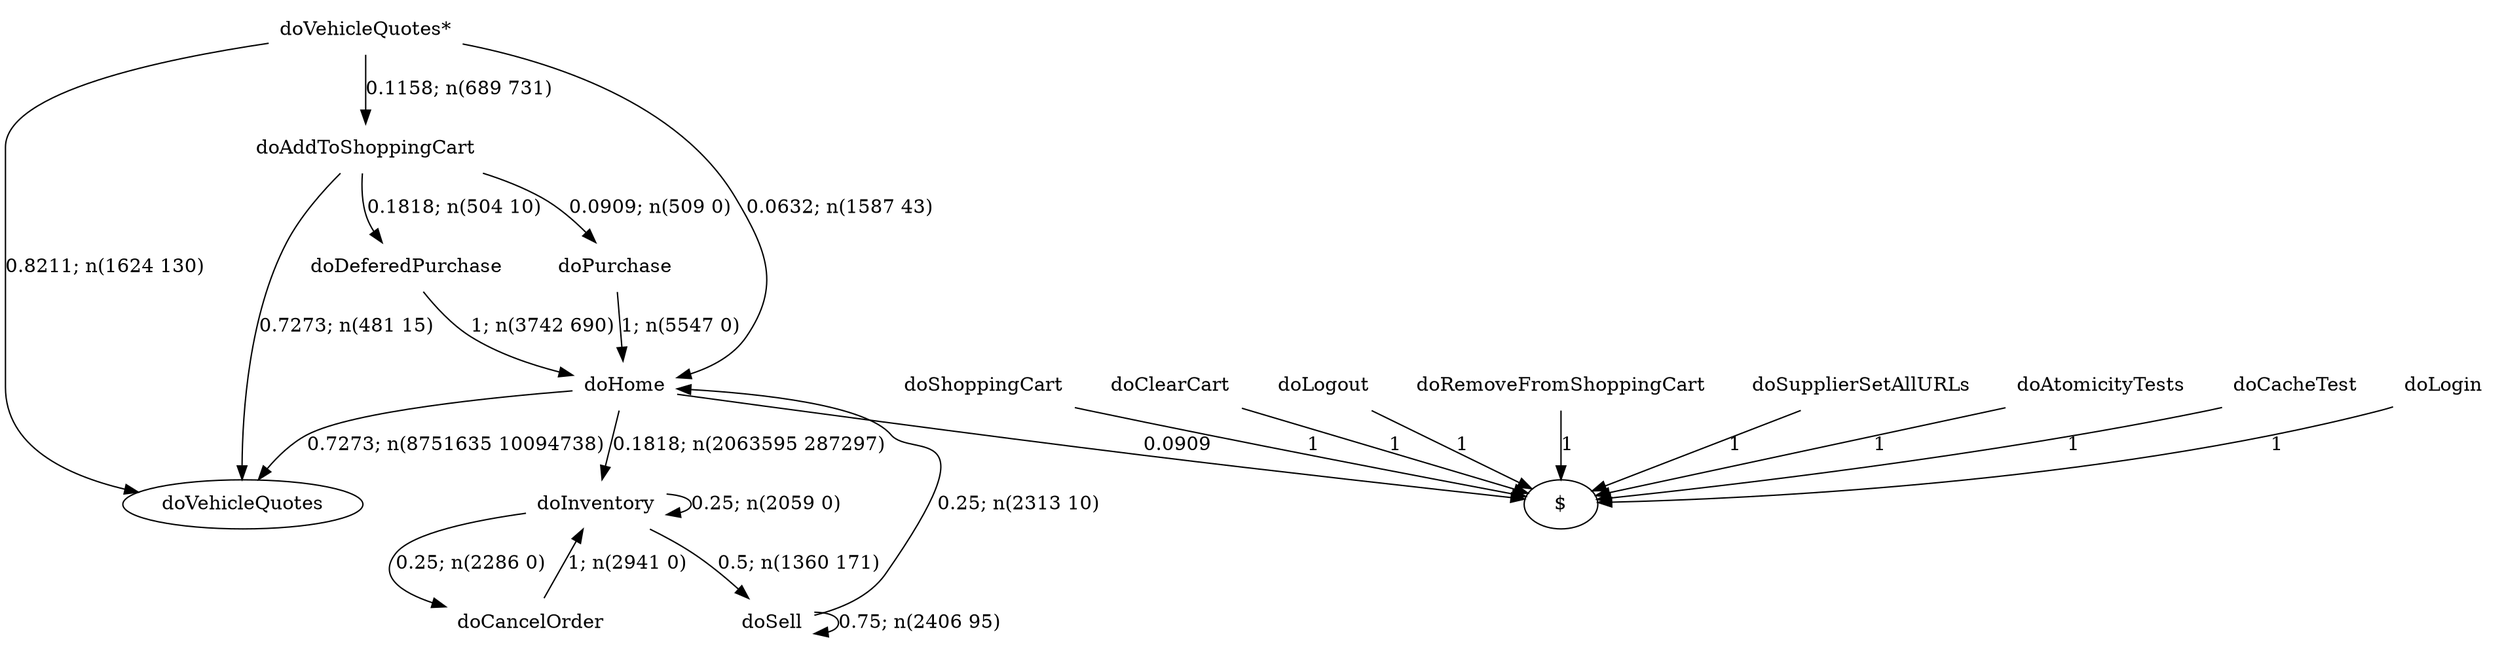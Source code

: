 digraph G {"doVehicleQuotes*" [label="doVehicleQuotes*",shape=none];"doSupplierSetAllURLs" [label="doSupplierSetAllURLs",shape=none];"doAtomicityTests" [label="doAtomicityTests",shape=none];"doCacheTest" [label="doCacheTest",shape=none];"doLogin" [label="doLogin",shape=none];"doAddToShoppingCart" [label="doAddToShoppingCart",shape=none];"doDeferedPurchase" [label="doDeferedPurchase",shape=none];"doHome" [label="doHome",shape=none];"doShoppingCart" [label="doShoppingCart",shape=none];"doClearCart" [label="doClearCart",shape=none];"doPurchase" [label="doPurchase",shape=none];"doInventory" [label="doInventory",shape=none];"doSell" [label="doSell",shape=none];"doLogout" [label="doLogout",shape=none];"doCancelOrder" [label="doCancelOrder",shape=none];"doRemoveFromShoppingCart" [label="doRemoveFromShoppingCart",shape=none];"doVehicleQuotes*"->"doVehicleQuotes" [style=solid,label="0.8211; n(1624 130)"];"doVehicleQuotes*"->"doAddToShoppingCart" [style=solid,label="0.1158; n(689 731)"];"doVehicleQuotes*"->"doHome" [style=solid,label="0.0632; n(1587 43)"];"doSupplierSetAllURLs"->"$" [style=solid,label="1"];"doAtomicityTests"->"$" [style=solid,label="1"];"doCacheTest"->"$" [style=solid,label="1"];"doLogin"->"$" [style=solid,label="1"];"doAddToShoppingCart"->"doVehicleQuotes" [style=solid,label="0.7273; n(481 15)"];"doAddToShoppingCart"->"doDeferedPurchase" [style=solid,label="0.1818; n(504 10)"];"doAddToShoppingCart"->"doPurchase" [style=solid,label="0.0909; n(509 0)"];"doDeferedPurchase"->"doHome" [style=solid,label="1; n(3742 690)"];"doHome"->"doVehicleQuotes" [style=solid,label="0.7273; n(8751635 10094738)"];"doHome"->"doInventory" [style=solid,label="0.1818; n(2063595 287297)"];"doHome"->"$" [style=solid,label="0.0909"];"doShoppingCart"->"$" [style=solid,label="1"];"doClearCart"->"$" [style=solid,label="1"];"doPurchase"->"doHome" [style=solid,label="1; n(5547 0)"];"doInventory"->"doInventory" [style=solid,label="0.25; n(2059 0)"];"doInventory"->"doSell" [style=solid,label="0.5; n(1360 171)"];"doInventory"->"doCancelOrder" [style=solid,label="0.25; n(2286 0)"];"doSell"->"doHome" [style=solid,label="0.25; n(2313 10)"];"doSell"->"doSell" [style=solid,label="0.75; n(2406 95)"];"doLogout"->"$" [style=solid,label="1"];"doCancelOrder"->"doInventory" [style=solid,label="1; n(2941 0)"];"doRemoveFromShoppingCart"->"$" [style=solid,label="1"];}